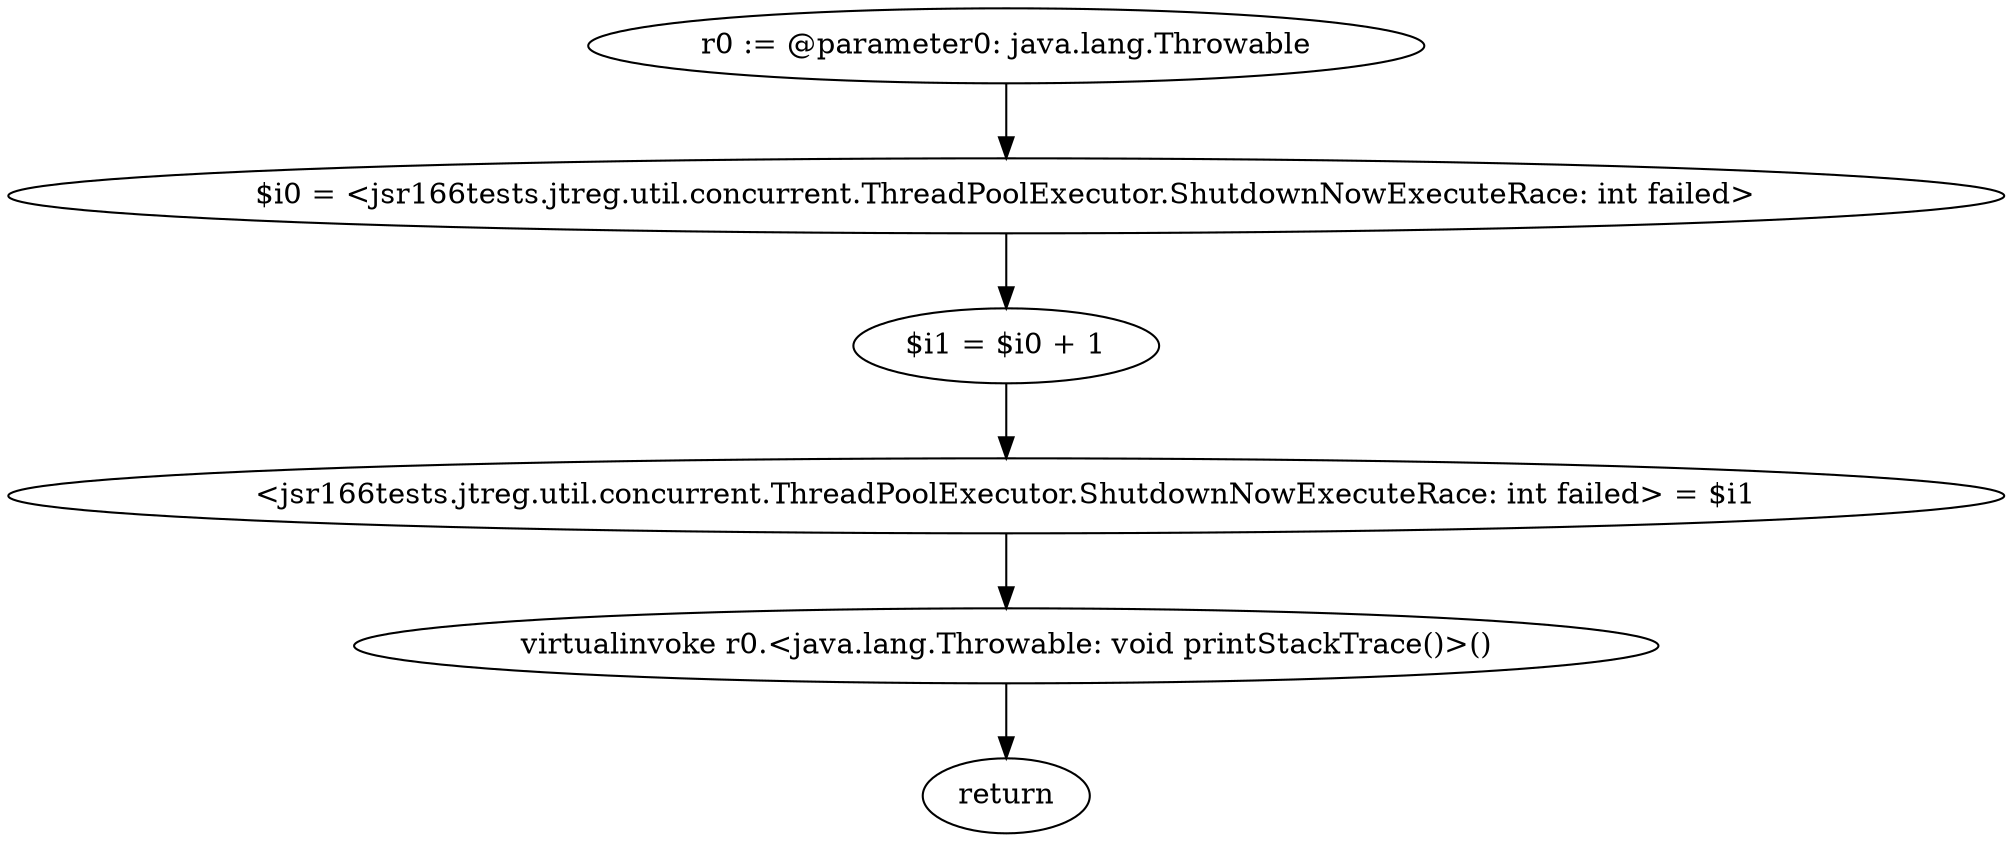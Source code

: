 digraph "unitGraph" {
    "r0 := @parameter0: java.lang.Throwable"
    "$i0 = <jsr166tests.jtreg.util.concurrent.ThreadPoolExecutor.ShutdownNowExecuteRace: int failed>"
    "$i1 = $i0 + 1"
    "<jsr166tests.jtreg.util.concurrent.ThreadPoolExecutor.ShutdownNowExecuteRace: int failed> = $i1"
    "virtualinvoke r0.<java.lang.Throwable: void printStackTrace()>()"
    "return"
    "r0 := @parameter0: java.lang.Throwable"->"$i0 = <jsr166tests.jtreg.util.concurrent.ThreadPoolExecutor.ShutdownNowExecuteRace: int failed>";
    "$i0 = <jsr166tests.jtreg.util.concurrent.ThreadPoolExecutor.ShutdownNowExecuteRace: int failed>"->"$i1 = $i0 + 1";
    "$i1 = $i0 + 1"->"<jsr166tests.jtreg.util.concurrent.ThreadPoolExecutor.ShutdownNowExecuteRace: int failed> = $i1";
    "<jsr166tests.jtreg.util.concurrent.ThreadPoolExecutor.ShutdownNowExecuteRace: int failed> = $i1"->"virtualinvoke r0.<java.lang.Throwable: void printStackTrace()>()";
    "virtualinvoke r0.<java.lang.Throwable: void printStackTrace()>()"->"return";
}
